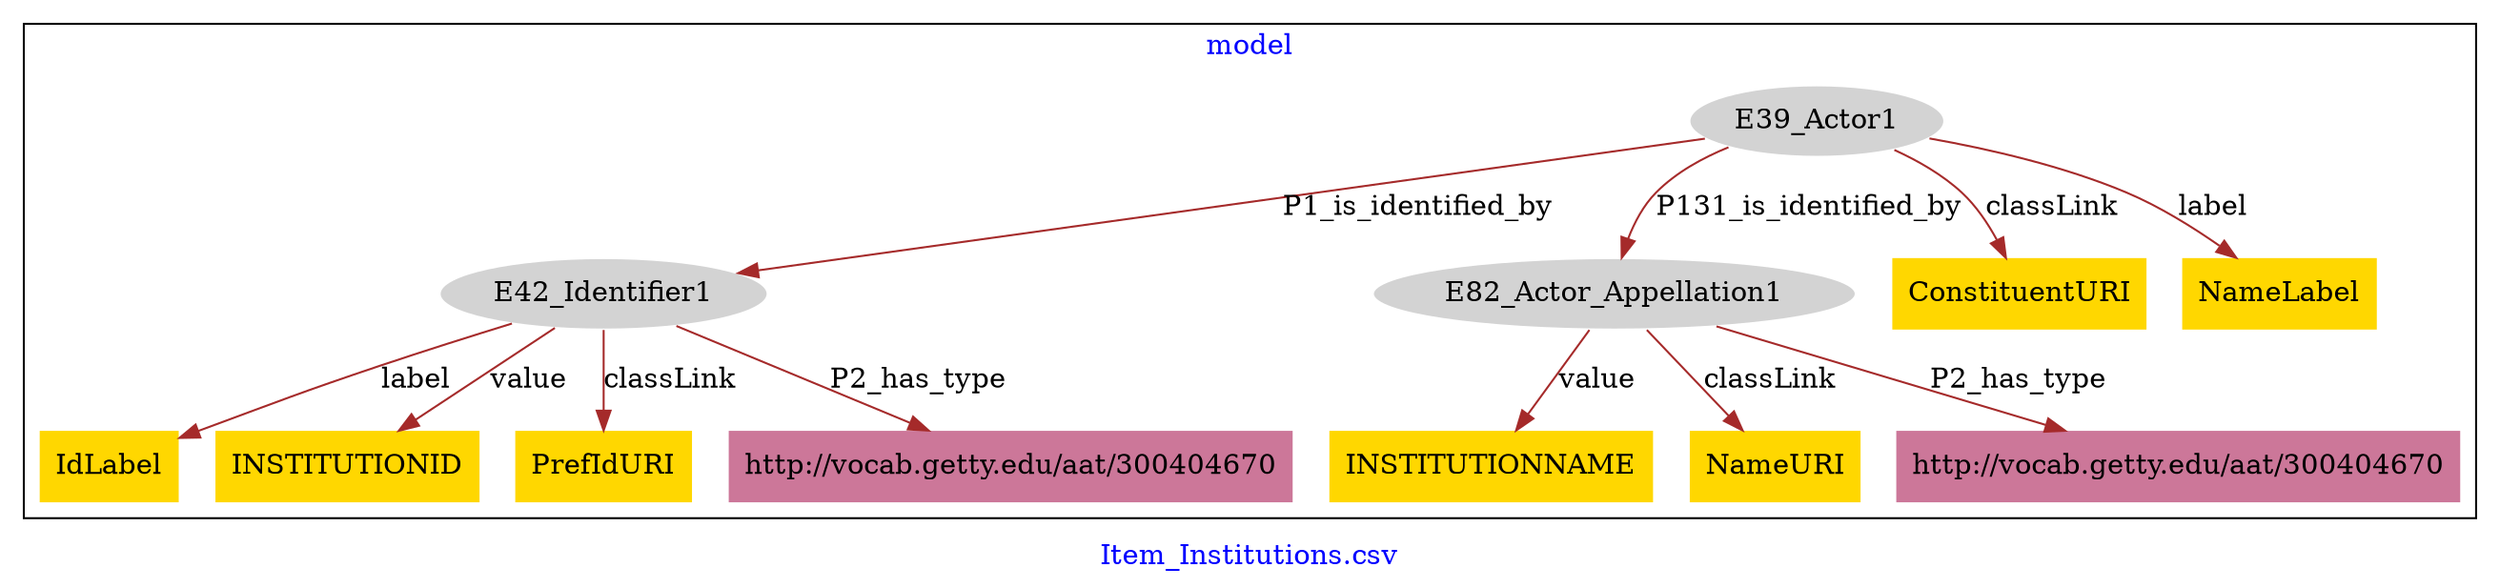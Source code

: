 digraph n0 {
fontcolor="blue"
remincross="true"
label="Item_Institutions.csv"
subgraph cluster {
label="model"
n2[style="filled",color="white",fillcolor="lightgray",label="E39_Actor1"];
n3[style="filled",color="white",fillcolor="lightgray",label="E42_Identifier1"];
n4[style="filled",color="white",fillcolor="lightgray",label="E82_Actor_Appellation1"];
n5[shape="plaintext",style="filled",fillcolor="gold",label="IdLabel"];
n6[shape="plaintext",style="filled",fillcolor="gold",label="INSTITUTIONID"];
n7[shape="plaintext",style="filled",fillcolor="gold",label="ConstituentURI"];
n8[shape="plaintext",style="filled",fillcolor="gold",label="INSTITUTIONNAME"];
n9[shape="plaintext",style="filled",fillcolor="gold",label="NameLabel"];
n10[shape="plaintext",style="filled",fillcolor="gold",label="PrefIdURI"];
n11[shape="plaintext",style="filled",fillcolor="gold",label="NameURI"];
n12[shape="plaintext",style="filled",fillcolor="#CC7799",label="http://vocab.getty.edu/aat/300404670"];
n13[shape="plaintext",style="filled",fillcolor="#CC7799",label="http://vocab.getty.edu/aat/300404670"];
}
n2 -> n3[color="brown",fontcolor="black",label="P1_is_identified_by"]
n2 -> n4[color="brown",fontcolor="black",label="P131_is_identified_by"]
n3 -> n5[color="brown",fontcolor="black",label="label"]
n3 -> n6[color="brown",fontcolor="black",label="value"]
n2 -> n7[color="brown",fontcolor="black",label="classLink"]
n4 -> n8[color="brown",fontcolor="black",label="value"]
n2 -> n9[color="brown",fontcolor="black",label="label"]
n3 -> n10[color="brown",fontcolor="black",label="classLink"]
n4 -> n11[color="brown",fontcolor="black",label="classLink"]
n4 -> n12[color="brown",fontcolor="black",label="P2_has_type"]
n3 -> n13[color="brown",fontcolor="black",label="P2_has_type"]
}
